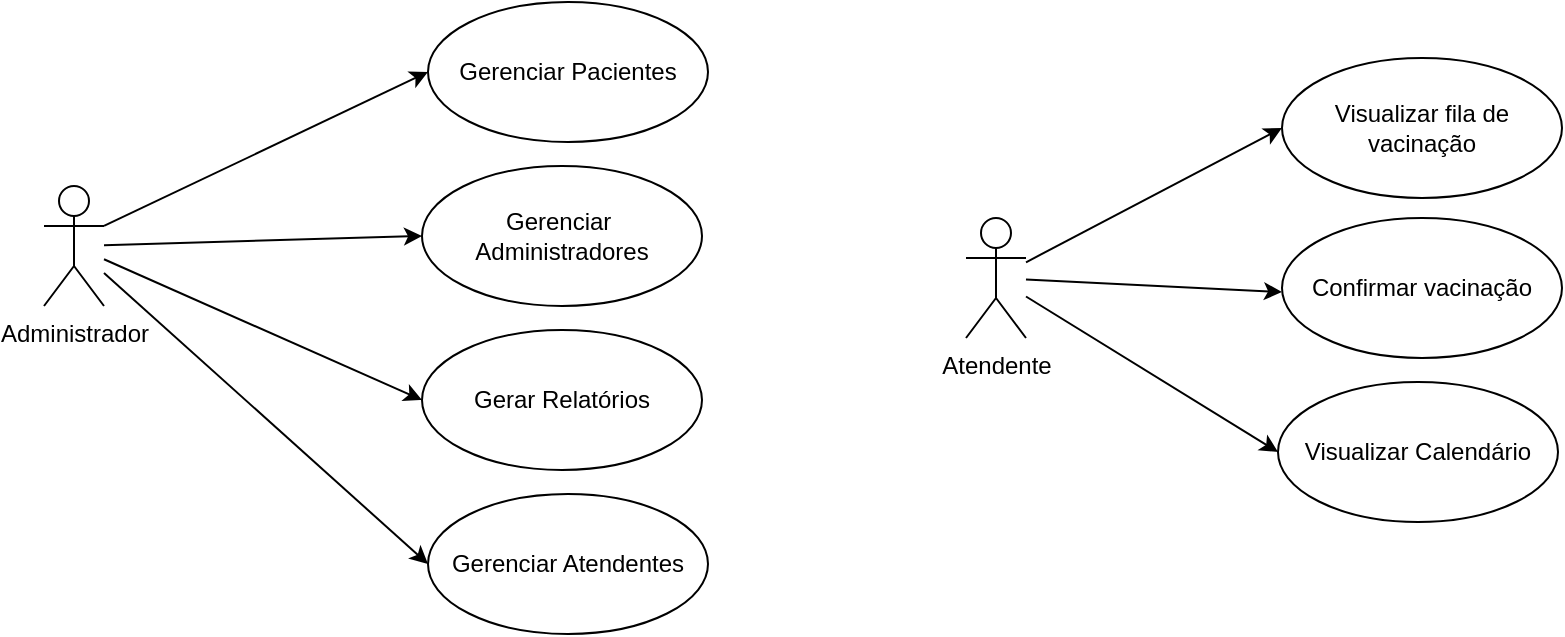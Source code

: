 <mxfile version="14.6.13" type="device"><diagram id="cCftiY1kmop5i0rUDpH8" name="Página-1"><mxGraphModel dx="1422" dy="794" grid="0" gridSize="10" guides="1" tooltips="1" connect="1" arrows="1" fold="1" page="1" pageScale="1" pageWidth="1169" pageHeight="827" math="0" shadow="0"><root><mxCell id="0"/><mxCell id="1" parent="0"/><mxCell id="VhHnrn2jPq7qDyE8-Qls-1" value="Administrador" style="shape=umlActor;verticalLabelPosition=bottom;verticalAlign=top;html=1;" parent="1" vertex="1"><mxGeometry x="107" y="173" width="30" height="60" as="geometry"/></mxCell><mxCell id="VhHnrn2jPq7qDyE8-Qls-9" value="Gerenciar Atendentes" style="ellipse;whiteSpace=wrap;html=1;" parent="1" vertex="1"><mxGeometry x="299" y="327" width="140" height="70" as="geometry"/></mxCell><mxCell id="VhHnrn2jPq7qDyE8-Qls-10" value="Gerenciar&amp;nbsp; Administradores" style="ellipse;whiteSpace=wrap;html=1;" parent="1" vertex="1"><mxGeometry x="296" y="163" width="140" height="70" as="geometry"/></mxCell><mxCell id="VhHnrn2jPq7qDyE8-Qls-11" value="Gerenciar Pacientes" style="ellipse;whiteSpace=wrap;html=1;" parent="1" vertex="1"><mxGeometry x="299" y="81" width="140" height="70" as="geometry"/></mxCell><mxCell id="VhHnrn2jPq7qDyE8-Qls-13" value="Gerar Relatórios" style="ellipse;whiteSpace=wrap;html=1;" parent="1" vertex="1"><mxGeometry x="296" y="245" width="140" height="70" as="geometry"/></mxCell><mxCell id="VhHnrn2jPq7qDyE8-Qls-14" value="Visualizar fila de vacinação" style="ellipse;whiteSpace=wrap;html=1;" parent="1" vertex="1"><mxGeometry x="726" y="109" width="140" height="70" as="geometry"/></mxCell><mxCell id="VhHnrn2jPq7qDyE8-Qls-15" value="Confirmar vacinação" style="ellipse;whiteSpace=wrap;html=1;" parent="1" vertex="1"><mxGeometry x="726" y="189" width="140" height="70" as="geometry"/></mxCell><mxCell id="VhHnrn2jPq7qDyE8-Qls-16" value="" style="endArrow=classic;html=1;entryX=0;entryY=0.5;entryDx=0;entryDy=0;" parent="1" source="VhHnrn2jPq7qDyE8-Qls-1" target="VhHnrn2jPq7qDyE8-Qls-9" edge="1"><mxGeometry width="50" height="50" relative="1" as="geometry"><mxPoint x="168" y="675.091" as="sourcePoint"/><mxPoint x="132" y="447" as="targetPoint"/><Array as="points"/></mxGeometry></mxCell><mxCell id="VhHnrn2jPq7qDyE8-Qls-17" value="" style="endArrow=classic;html=1;entryX=0;entryY=0.5;entryDx=0;entryDy=0;" parent="1" source="VhHnrn2jPq7qDyE8-Qls-1" target="VhHnrn2jPq7qDyE8-Qls-10" edge="1"><mxGeometry width="50" height="50" relative="1" as="geometry"><mxPoint x="545" y="294" as="sourcePoint"/><mxPoint x="595" y="244" as="targetPoint"/></mxGeometry></mxCell><mxCell id="VhHnrn2jPq7qDyE8-Qls-20" value="" style="endArrow=classic;html=1;entryX=0;entryY=0.5;entryDx=0;entryDy=0;" parent="1" source="VhHnrn2jPq7qDyE8-Qls-1" target="VhHnrn2jPq7qDyE8-Qls-13" edge="1"><mxGeometry width="50" height="50" relative="1" as="geometry"><mxPoint x="545" y="325" as="sourcePoint"/><mxPoint x="595" y="275" as="targetPoint"/></mxGeometry></mxCell><mxCell id="VhHnrn2jPq7qDyE8-Qls-21" value="" style="endArrow=classic;html=1;entryX=0;entryY=0.5;entryDx=0;entryDy=0;startArrow=none;" parent="1" source="VhHnrn2jPq7qDyE8-Qls-2" target="VhHnrn2jPq7qDyE8-Qls-14" edge="1"><mxGeometry width="50" height="50" relative="1" as="geometry"><mxPoint x="578" y="210" as="sourcePoint"/><mxPoint x="1027" y="36" as="targetPoint"/></mxGeometry></mxCell><mxCell id="VhHnrn2jPq7qDyE8-Qls-22" value="" style="endArrow=classic;html=1;entryX=0;entryY=0.529;entryDx=0;entryDy=0;entryPerimeter=0;" parent="1" source="VhHnrn2jPq7qDyE8-Qls-2" target="VhHnrn2jPq7qDyE8-Qls-15" edge="1"><mxGeometry width="50" height="50" relative="1" as="geometry"><mxPoint x="644" y="281" as="sourcePoint"/><mxPoint x="694" y="231" as="targetPoint"/></mxGeometry></mxCell><mxCell id="VhHnrn2jPq7qDyE8-Qls-2" value="Atendente" style="shape=umlActor;verticalLabelPosition=bottom;verticalAlign=top;html=1;" parent="1" vertex="1"><mxGeometry x="568" y="189" width="30" height="60" as="geometry"/></mxCell><mxCell id="VhHnrn2jPq7qDyE8-Qls-35" value="" style="endArrow=classic;html=1;exitX=1;exitY=0.333;exitDx=0;exitDy=0;exitPerimeter=0;entryX=0;entryY=0.5;entryDx=0;entryDy=0;" parent="1" source="VhHnrn2jPq7qDyE8-Qls-1" target="VhHnrn2jPq7qDyE8-Qls-11" edge="1"><mxGeometry width="50" height="50" relative="1" as="geometry"><mxPoint x="547" y="326" as="sourcePoint"/><mxPoint x="299" y="49" as="targetPoint"/></mxGeometry></mxCell><mxCell id="VhHnrn2jPq7qDyE8-Qls-38" value="Visualizar Calendário" style="ellipse;whiteSpace=wrap;html=1;" parent="1" vertex="1"><mxGeometry x="724" y="271" width="140" height="70" as="geometry"/></mxCell><mxCell id="VhHnrn2jPq7qDyE8-Qls-39" value="" style="endArrow=classic;html=1;entryX=0;entryY=0.5;entryDx=0;entryDy=0;" parent="1" source="VhHnrn2jPq7qDyE8-Qls-2" target="VhHnrn2jPq7qDyE8-Qls-38" edge="1"><mxGeometry width="50" height="50" relative="1" as="geometry"><mxPoint x="602" y="221" as="sourcePoint"/><mxPoint x="1027" y="245" as="targetPoint"/></mxGeometry></mxCell></root></mxGraphModel></diagram></mxfile>